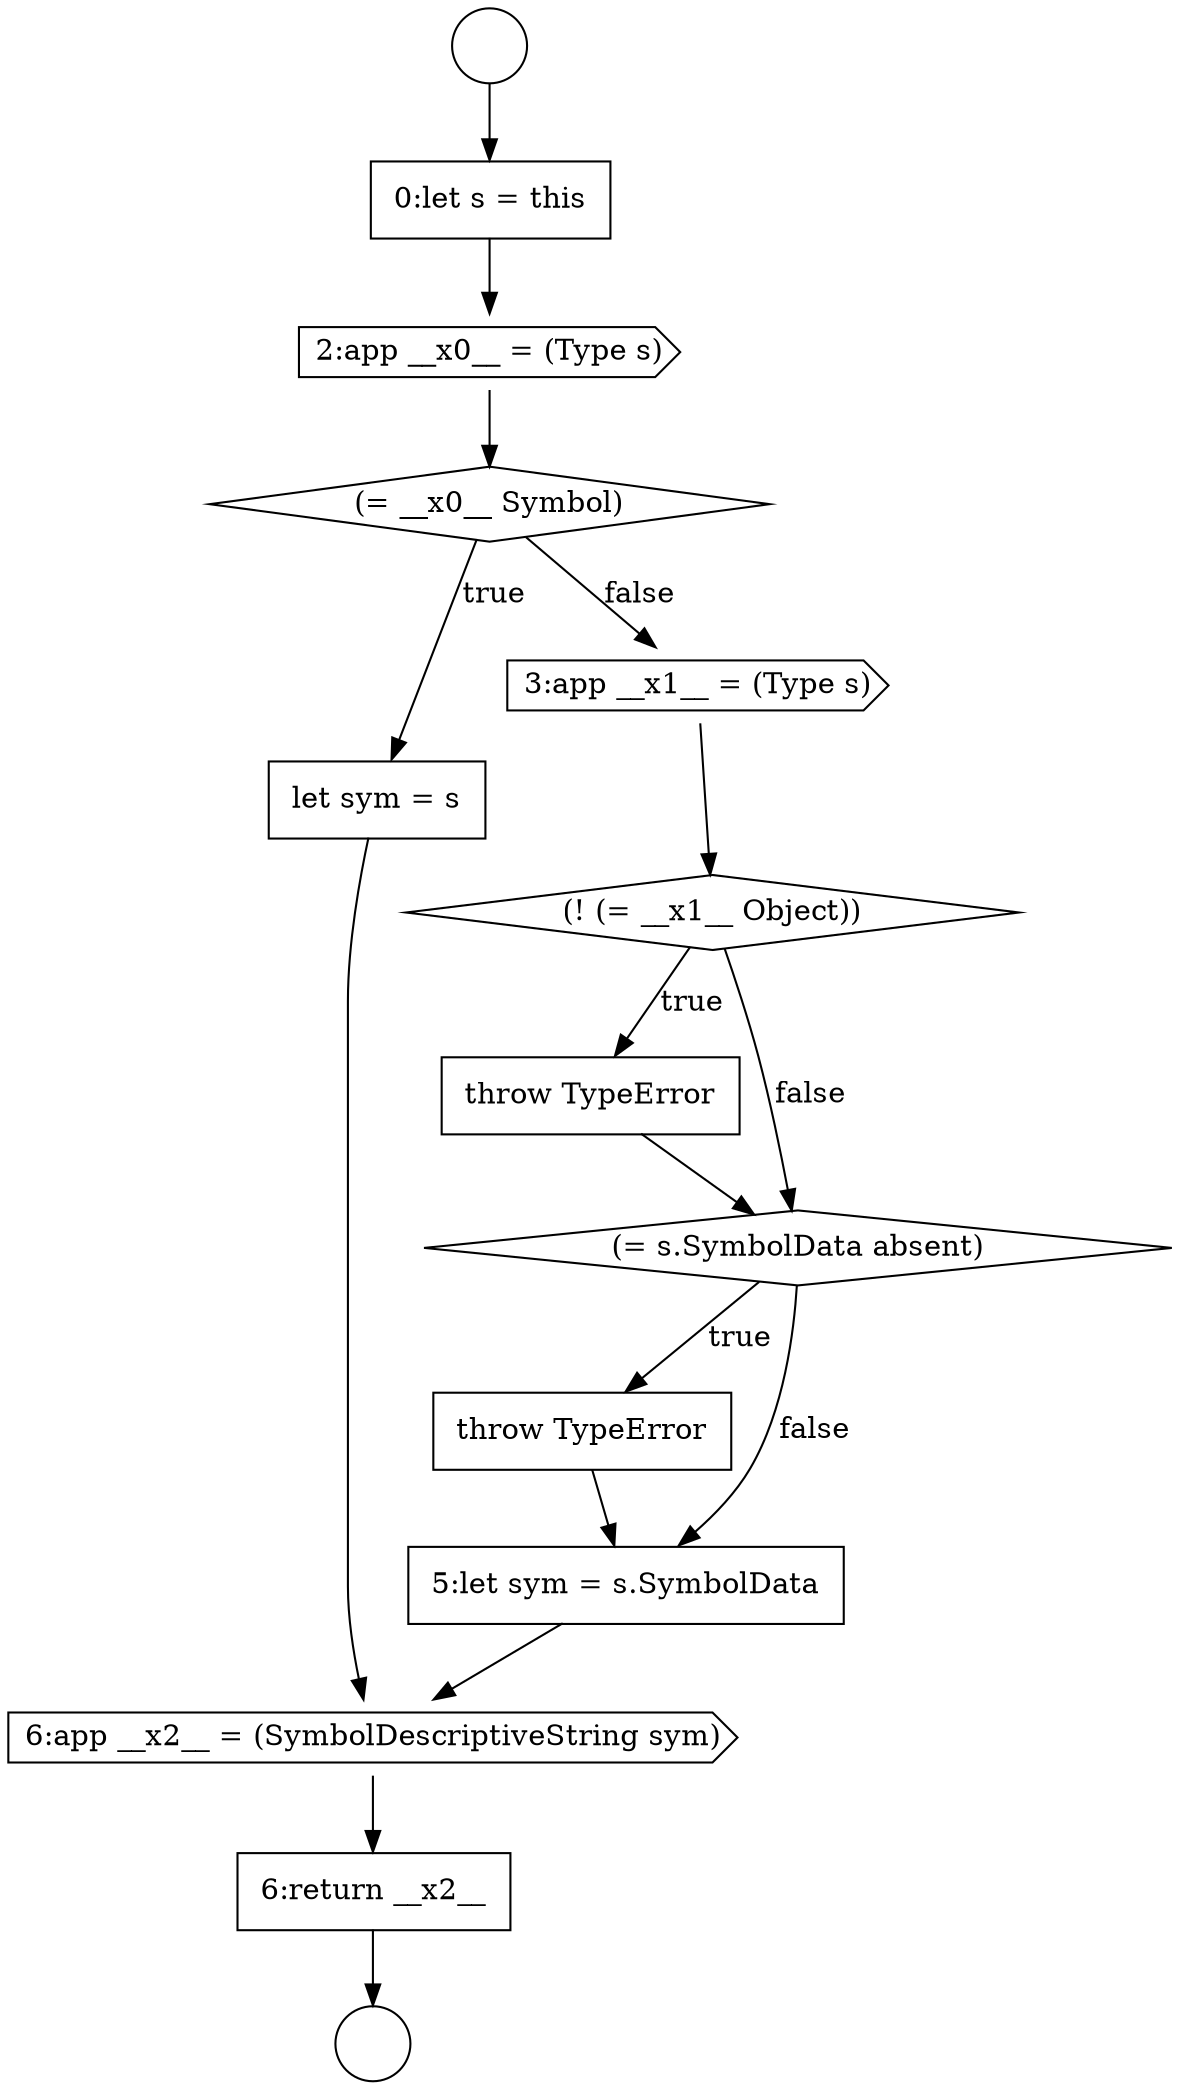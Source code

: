 digraph {
  node11051 [shape=cds, label=<<font color="black">2:app __x0__ = (Type s)</font>> color="black" fillcolor="white" style=filled]
  node11049 [shape=circle label=" " color="black" fillcolor="white" style=filled]
  node11050 [shape=none, margin=0, label=<<font color="black">
    <table border="0" cellborder="1" cellspacing="0" cellpadding="10">
      <tr><td align="left">0:let s = this</td></tr>
    </table>
  </font>> color="black" fillcolor="white" style=filled]
  node11048 [shape=circle label=" " color="black" fillcolor="white" style=filled]
  node11058 [shape=none, margin=0, label=<<font color="black">
    <table border="0" cellborder="1" cellspacing="0" cellpadding="10">
      <tr><td align="left">throw TypeError</td></tr>
    </table>
  </font>> color="black" fillcolor="white" style=filled]
  node11055 [shape=diamond, label=<<font color="black">(! (= __x1__ Object))</font>> color="black" fillcolor="white" style=filled]
  node11056 [shape=none, margin=0, label=<<font color="black">
    <table border="0" cellborder="1" cellspacing="0" cellpadding="10">
      <tr><td align="left">throw TypeError</td></tr>
    </table>
  </font>> color="black" fillcolor="white" style=filled]
  node11057 [shape=diamond, label=<<font color="black">(= s.SymbolData absent)</font>> color="black" fillcolor="white" style=filled]
  node11052 [shape=diamond, label=<<font color="black">(= __x0__ Symbol)</font>> color="black" fillcolor="white" style=filled]
  node11061 [shape=none, margin=0, label=<<font color="black">
    <table border="0" cellborder="1" cellspacing="0" cellpadding="10">
      <tr><td align="left">6:return __x2__</td></tr>
    </table>
  </font>> color="black" fillcolor="white" style=filled]
  node11060 [shape=cds, label=<<font color="black">6:app __x2__ = (SymbolDescriptiveString sym)</font>> color="black" fillcolor="white" style=filled]
  node11053 [shape=none, margin=0, label=<<font color="black">
    <table border="0" cellborder="1" cellspacing="0" cellpadding="10">
      <tr><td align="left">let sym = s</td></tr>
    </table>
  </font>> color="black" fillcolor="white" style=filled]
  node11054 [shape=cds, label=<<font color="black">3:app __x1__ = (Type s)</font>> color="black" fillcolor="white" style=filled]
  node11059 [shape=none, margin=0, label=<<font color="black">
    <table border="0" cellborder="1" cellspacing="0" cellpadding="10">
      <tr><td align="left">5:let sym = s.SymbolData</td></tr>
    </table>
  </font>> color="black" fillcolor="white" style=filled]
  node11053 -> node11060 [ color="black"]
  node11056 -> node11057 [ color="black"]
  node11057 -> node11058 [label=<<font color="black">true</font>> color="black"]
  node11057 -> node11059 [label=<<font color="black">false</font>> color="black"]
  node11052 -> node11053 [label=<<font color="black">true</font>> color="black"]
  node11052 -> node11054 [label=<<font color="black">false</font>> color="black"]
  node11060 -> node11061 [ color="black"]
  node11058 -> node11059 [ color="black"]
  node11050 -> node11051 [ color="black"]
  node11055 -> node11056 [label=<<font color="black">true</font>> color="black"]
  node11055 -> node11057 [label=<<font color="black">false</font>> color="black"]
  node11048 -> node11050 [ color="black"]
  node11054 -> node11055 [ color="black"]
  node11059 -> node11060 [ color="black"]
  node11061 -> node11049 [ color="black"]
  node11051 -> node11052 [ color="black"]
}

